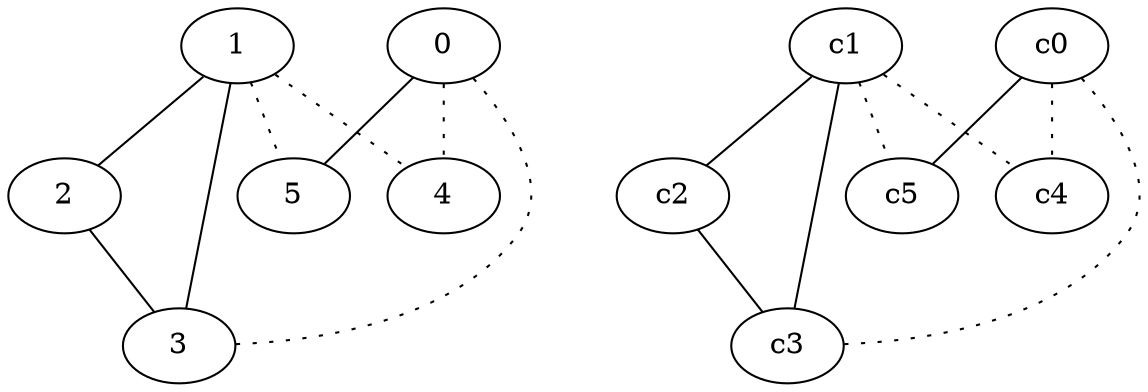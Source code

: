 graph {
a0[label=0];
a1[label=1];
a2[label=2];
a3[label=3];
a4[label=4];
a5[label=5];
a0 -- a3 [style=dotted];
a0 -- a4 [style=dotted];
a0 -- a5;
a1 -- a2;
a1 -- a3;
a1 -- a4 [style=dotted];
a1 -- a5 [style=dotted];
a2 -- a3;
c0 -- c3 [style=dotted];
c0 -- c4 [style=dotted];
c0 -- c5;
c1 -- c2;
c1 -- c3;
c1 -- c4 [style=dotted];
c1 -- c5 [style=dotted];
c2 -- c3;
}
